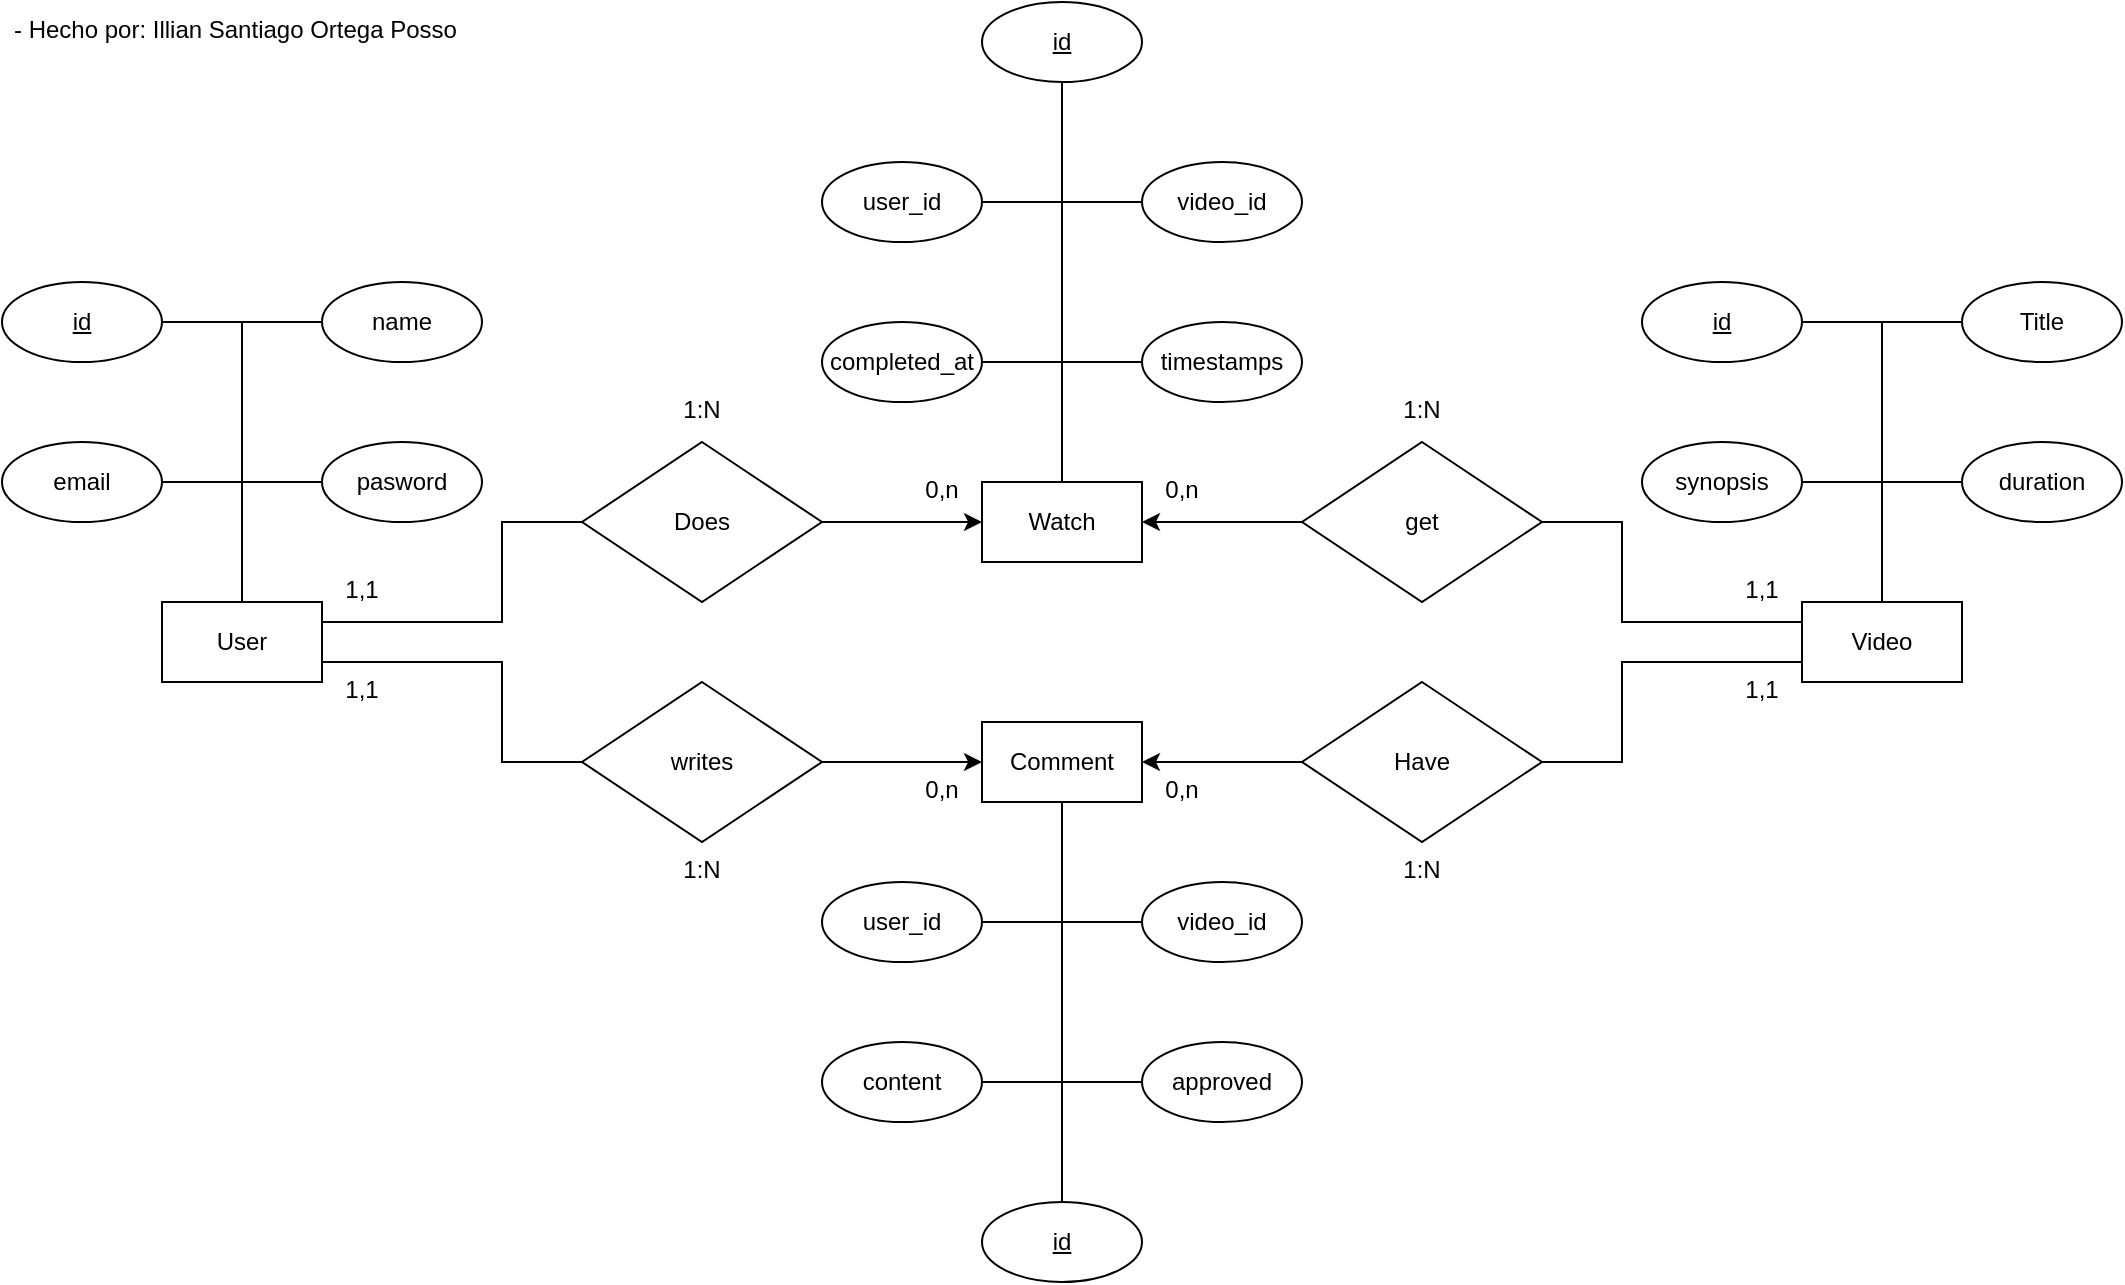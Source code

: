 <mxfile version="26.0.7" pages="2">
  <diagram name="Página-1" id="_RODmPlyJp-3UycC2ijV">
    <mxGraphModel dx="712" dy="279" grid="1" gridSize="10" guides="1" tooltips="1" connect="1" arrows="1" fold="1" page="1" pageScale="1" pageWidth="1169" pageHeight="827" math="0" shadow="0">
      <root>
        <mxCell id="0" />
        <mxCell id="1" parent="0" />
        <mxCell id="NZe3pGpmIBCSkbg1R9vZ-15" style="edgeStyle=orthogonalEdgeStyle;rounded=0;orthogonalLoop=1;jettySize=auto;html=1;entryX=1;entryY=0.5;entryDx=0;entryDy=0;endArrow=none;endFill=0;" parent="1" source="NZe3pGpmIBCSkbg1R9vZ-1" target="NZe3pGpmIBCSkbg1R9vZ-12" edge="1">
          <mxGeometry relative="1" as="geometry" />
        </mxCell>
        <mxCell id="hS6ivuc_pdptiDYRLIXN-13" style="edgeStyle=orthogonalEdgeStyle;rounded=0;orthogonalLoop=1;jettySize=auto;html=1;entryX=1;entryY=0.5;entryDx=0;entryDy=0;endArrow=none;startFill=0;exitX=0;exitY=0.75;exitDx=0;exitDy=0;" parent="1" source="NZe3pGpmIBCSkbg1R9vZ-1" target="hS6ivuc_pdptiDYRLIXN-12" edge="1">
          <mxGeometry relative="1" as="geometry">
            <Array as="points">
              <mxPoint x="810" y="330" />
              <mxPoint x="810" y="380" />
            </Array>
          </mxGeometry>
        </mxCell>
        <mxCell id="hS6ivuc_pdptiDYRLIXN-22" style="edgeStyle=orthogonalEdgeStyle;rounded=0;orthogonalLoop=1;jettySize=auto;html=1;exitX=0;exitY=0.25;exitDx=0;exitDy=0;entryX=1;entryY=0.5;entryDx=0;entryDy=0;endArrow=none;startFill=0;" parent="1" source="NZe3pGpmIBCSkbg1R9vZ-1" target="hS6ivuc_pdptiDYRLIXN-20" edge="1">
          <mxGeometry relative="1" as="geometry">
            <Array as="points">
              <mxPoint x="810" y="310" />
              <mxPoint x="810" y="260" />
            </Array>
          </mxGeometry>
        </mxCell>
        <mxCell id="NZe3pGpmIBCSkbg1R9vZ-1" value="Video" style="whiteSpace=wrap;html=1;align=center;" parent="1" vertex="1">
          <mxGeometry x="900" y="300" width="80" height="40" as="geometry" />
        </mxCell>
        <mxCell id="hS6ivuc_pdptiDYRLIXN-18" style="edgeStyle=orthogonalEdgeStyle;rounded=0;orthogonalLoop=1;jettySize=auto;html=1;entryX=0.5;entryY=0;entryDx=0;entryDy=0;endArrow=none;startFill=0;" parent="1" source="NZe3pGpmIBCSkbg1R9vZ-3" target="NZe3pGpmIBCSkbg1R9vZ-25" edge="1">
          <mxGeometry relative="1" as="geometry" />
        </mxCell>
        <mxCell id="NZe3pGpmIBCSkbg1R9vZ-3" value="Comment" style="whiteSpace=wrap;html=1;align=center;" parent="1" vertex="1">
          <mxGeometry x="490" y="360" width="80" height="40" as="geometry" />
        </mxCell>
        <mxCell id="NZe3pGpmIBCSkbg1R9vZ-41" style="edgeStyle=orthogonalEdgeStyle;rounded=0;orthogonalLoop=1;jettySize=auto;html=1;entryX=0.5;entryY=1;entryDx=0;entryDy=0;endArrow=none;endFill=0;" parent="1" source="NZe3pGpmIBCSkbg1R9vZ-4" target="NZe3pGpmIBCSkbg1R9vZ-34" edge="1">
          <mxGeometry relative="1" as="geometry" />
        </mxCell>
        <mxCell id="NZe3pGpmIBCSkbg1R9vZ-4" value="Watch" style="whiteSpace=wrap;html=1;align=center;" parent="1" vertex="1">
          <mxGeometry x="490" y="240" width="80" height="40" as="geometry" />
        </mxCell>
        <mxCell id="NZe3pGpmIBCSkbg1R9vZ-22" style="edgeStyle=orthogonalEdgeStyle;rounded=0;orthogonalLoop=1;jettySize=auto;html=1;entryX=1;entryY=0.5;entryDx=0;entryDy=0;endArrow=none;endFill=0;" parent="1" source="NZe3pGpmIBCSkbg1R9vZ-5" target="NZe3pGpmIBCSkbg1R9vZ-18" edge="1">
          <mxGeometry relative="1" as="geometry" />
        </mxCell>
        <mxCell id="hS6ivuc_pdptiDYRLIXN-17" style="edgeStyle=orthogonalEdgeStyle;rounded=0;orthogonalLoop=1;jettySize=auto;html=1;exitX=1;exitY=0.75;exitDx=0;exitDy=0;entryX=0;entryY=0.5;entryDx=0;entryDy=0;endArrow=none;startFill=0;" parent="1" source="NZe3pGpmIBCSkbg1R9vZ-5" target="hS6ivuc_pdptiDYRLIXN-15" edge="1">
          <mxGeometry relative="1" as="geometry">
            <Array as="points">
              <mxPoint x="250" y="330" />
              <mxPoint x="250" y="380" />
            </Array>
          </mxGeometry>
        </mxCell>
        <mxCell id="NZe3pGpmIBCSkbg1R9vZ-5" value="User" style="whiteSpace=wrap;html=1;align=center;" parent="1" vertex="1">
          <mxGeometry x="80" y="300" width="80" height="40" as="geometry" />
        </mxCell>
        <mxCell id="NZe3pGpmIBCSkbg1R9vZ-10" value="Title" style="ellipse;whiteSpace=wrap;html=1;align=center;" parent="1" vertex="1">
          <mxGeometry x="980" y="140" width="80" height="40" as="geometry" />
        </mxCell>
        <mxCell id="NZe3pGpmIBCSkbg1R9vZ-17" style="edgeStyle=orthogonalEdgeStyle;rounded=0;orthogonalLoop=1;jettySize=auto;html=1;endArrow=none;endFill=0;" parent="1" source="NZe3pGpmIBCSkbg1R9vZ-11" target="NZe3pGpmIBCSkbg1R9vZ-13" edge="1">
          <mxGeometry relative="1" as="geometry" />
        </mxCell>
        <mxCell id="NZe3pGpmIBCSkbg1R9vZ-11" value="synopsis" style="ellipse;whiteSpace=wrap;html=1;align=center;" parent="1" vertex="1">
          <mxGeometry x="820" y="220" width="80" height="40" as="geometry" />
        </mxCell>
        <mxCell id="NZe3pGpmIBCSkbg1R9vZ-16" style="edgeStyle=orthogonalEdgeStyle;rounded=0;orthogonalLoop=1;jettySize=auto;html=1;endArrow=none;endFill=0;" parent="1" source="NZe3pGpmIBCSkbg1R9vZ-12" target="NZe3pGpmIBCSkbg1R9vZ-10" edge="1">
          <mxGeometry relative="1" as="geometry" />
        </mxCell>
        <mxCell id="NZe3pGpmIBCSkbg1R9vZ-12" value="id" style="ellipse;whiteSpace=wrap;html=1;align=center;fontStyle=4;" parent="1" vertex="1">
          <mxGeometry x="820" y="140" width="80" height="40" as="geometry" />
        </mxCell>
        <mxCell id="NZe3pGpmIBCSkbg1R9vZ-13" value="duration" style="ellipse;whiteSpace=wrap;html=1;align=center;" parent="1" vertex="1">
          <mxGeometry x="980" y="220" width="80" height="40" as="geometry" />
        </mxCell>
        <mxCell id="NZe3pGpmIBCSkbg1R9vZ-23" style="edgeStyle=orthogonalEdgeStyle;rounded=0;orthogonalLoop=1;jettySize=auto;html=1;endArrow=none;endFill=0;" parent="1" source="NZe3pGpmIBCSkbg1R9vZ-18" target="NZe3pGpmIBCSkbg1R9vZ-19" edge="1">
          <mxGeometry relative="1" as="geometry" />
        </mxCell>
        <mxCell id="NZe3pGpmIBCSkbg1R9vZ-18" value="id" style="ellipse;whiteSpace=wrap;html=1;align=center;fontStyle=4;" parent="1" vertex="1">
          <mxGeometry y="140" width="80" height="40" as="geometry" />
        </mxCell>
        <mxCell id="NZe3pGpmIBCSkbg1R9vZ-19" value="name" style="ellipse;whiteSpace=wrap;html=1;align=center;" parent="1" vertex="1">
          <mxGeometry x="160" y="140" width="80" height="40" as="geometry" />
        </mxCell>
        <mxCell id="NZe3pGpmIBCSkbg1R9vZ-24" style="edgeStyle=orthogonalEdgeStyle;rounded=0;orthogonalLoop=1;jettySize=auto;html=1;entryX=0;entryY=0.5;entryDx=0;entryDy=0;endArrow=none;endFill=0;" parent="1" source="NZe3pGpmIBCSkbg1R9vZ-20" target="NZe3pGpmIBCSkbg1R9vZ-21" edge="1">
          <mxGeometry relative="1" as="geometry" />
        </mxCell>
        <mxCell id="NZe3pGpmIBCSkbg1R9vZ-20" value="email" style="ellipse;whiteSpace=wrap;html=1;align=center;" parent="1" vertex="1">
          <mxGeometry y="220" width="80" height="40" as="geometry" />
        </mxCell>
        <mxCell id="NZe3pGpmIBCSkbg1R9vZ-21" value="pasword" style="ellipse;whiteSpace=wrap;html=1;align=center;" parent="1" vertex="1">
          <mxGeometry x="160" y="220" width="80" height="40" as="geometry" />
        </mxCell>
        <mxCell id="NZe3pGpmIBCSkbg1R9vZ-25" value="id" style="ellipse;whiteSpace=wrap;html=1;align=center;fontStyle=4;" parent="1" vertex="1">
          <mxGeometry x="490" y="600" width="80" height="40" as="geometry" />
        </mxCell>
        <mxCell id="NZe3pGpmIBCSkbg1R9vZ-32" style="edgeStyle=orthogonalEdgeStyle;rounded=0;orthogonalLoop=1;jettySize=auto;html=1;endArrow=none;endFill=0;" parent="1" source="NZe3pGpmIBCSkbg1R9vZ-26" target="NZe3pGpmIBCSkbg1R9vZ-27" edge="1">
          <mxGeometry relative="1" as="geometry" />
        </mxCell>
        <mxCell id="NZe3pGpmIBCSkbg1R9vZ-26" value="user_id" style="ellipse;whiteSpace=wrap;html=1;align=center;" parent="1" vertex="1">
          <mxGeometry x="410" y="440" width="80" height="40" as="geometry" />
        </mxCell>
        <mxCell id="NZe3pGpmIBCSkbg1R9vZ-27" value="video_id" style="ellipse;whiteSpace=wrap;html=1;align=center;" parent="1" vertex="1">
          <mxGeometry x="570" y="440" width="80" height="40" as="geometry" />
        </mxCell>
        <mxCell id="NZe3pGpmIBCSkbg1R9vZ-33" style="edgeStyle=orthogonalEdgeStyle;rounded=0;orthogonalLoop=1;jettySize=auto;html=1;entryX=0;entryY=0.5;entryDx=0;entryDy=0;endArrow=none;endFill=0;" parent="1" source="NZe3pGpmIBCSkbg1R9vZ-28" target="NZe3pGpmIBCSkbg1R9vZ-29" edge="1">
          <mxGeometry relative="1" as="geometry" />
        </mxCell>
        <mxCell id="NZe3pGpmIBCSkbg1R9vZ-28" value="content" style="ellipse;whiteSpace=wrap;html=1;align=center;" parent="1" vertex="1">
          <mxGeometry x="410" y="520" width="80" height="40" as="geometry" />
        </mxCell>
        <mxCell id="NZe3pGpmIBCSkbg1R9vZ-29" value="approved" style="ellipse;whiteSpace=wrap;html=1;align=center;" parent="1" vertex="1">
          <mxGeometry x="570" y="520" width="80" height="40" as="geometry" />
        </mxCell>
        <mxCell id="NZe3pGpmIBCSkbg1R9vZ-34" value="id" style="ellipse;whiteSpace=wrap;html=1;align=center;fontStyle=4;" parent="1" vertex="1">
          <mxGeometry x="490" width="80" height="40" as="geometry" />
        </mxCell>
        <mxCell id="NZe3pGpmIBCSkbg1R9vZ-35" style="edgeStyle=orthogonalEdgeStyle;rounded=0;orthogonalLoop=1;jettySize=auto;html=1;endArrow=none;endFill=0;" parent="1" source="NZe3pGpmIBCSkbg1R9vZ-36" target="NZe3pGpmIBCSkbg1R9vZ-37" edge="1">
          <mxGeometry relative="1" as="geometry" />
        </mxCell>
        <mxCell id="NZe3pGpmIBCSkbg1R9vZ-36" value="user_id" style="ellipse;whiteSpace=wrap;html=1;align=center;" parent="1" vertex="1">
          <mxGeometry x="410" y="80" width="80" height="40" as="geometry" />
        </mxCell>
        <mxCell id="NZe3pGpmIBCSkbg1R9vZ-37" value="video_id" style="ellipse;whiteSpace=wrap;html=1;align=center;" parent="1" vertex="1">
          <mxGeometry x="570" y="80" width="80" height="40" as="geometry" />
        </mxCell>
        <mxCell id="NZe3pGpmIBCSkbg1R9vZ-40" style="edgeStyle=orthogonalEdgeStyle;rounded=0;orthogonalLoop=1;jettySize=auto;html=1;endArrow=none;endFill=0;" parent="1" source="NZe3pGpmIBCSkbg1R9vZ-38" target="NZe3pGpmIBCSkbg1R9vZ-39" edge="1">
          <mxGeometry relative="1" as="geometry" />
        </mxCell>
        <mxCell id="NZe3pGpmIBCSkbg1R9vZ-38" value="completed_at" style="ellipse;whiteSpace=wrap;html=1;align=center;" parent="1" vertex="1">
          <mxGeometry x="410" y="160" width="80" height="40" as="geometry" />
        </mxCell>
        <mxCell id="NZe3pGpmIBCSkbg1R9vZ-39" value="timestamps" style="ellipse;whiteSpace=wrap;html=1;align=center;" parent="1" vertex="1">
          <mxGeometry x="570" y="160" width="80" height="40" as="geometry" />
        </mxCell>
        <mxCell id="hS6ivuc_pdptiDYRLIXN-11" style="edgeStyle=orthogonalEdgeStyle;rounded=0;orthogonalLoop=1;jettySize=auto;html=1;entryX=0;entryY=0.5;entryDx=0;entryDy=0;" parent="1" source="hS6ivuc_pdptiDYRLIXN-9" target="NZe3pGpmIBCSkbg1R9vZ-4" edge="1">
          <mxGeometry relative="1" as="geometry" />
        </mxCell>
        <mxCell id="hS6ivuc_pdptiDYRLIXN-9" value="Does" style="shape=rhombus;perimeter=rhombusPerimeter;whiteSpace=wrap;html=1;align=center;" parent="1" vertex="1">
          <mxGeometry x="290" y="220" width="120" height="80" as="geometry" />
        </mxCell>
        <mxCell id="hS6ivuc_pdptiDYRLIXN-14" style="edgeStyle=orthogonalEdgeStyle;rounded=0;orthogonalLoop=1;jettySize=auto;html=1;entryX=1;entryY=0.5;entryDx=0;entryDy=0;" parent="1" source="hS6ivuc_pdptiDYRLIXN-12" target="NZe3pGpmIBCSkbg1R9vZ-3" edge="1">
          <mxGeometry relative="1" as="geometry">
            <mxPoint x="570" y="260" as="targetPoint" />
          </mxGeometry>
        </mxCell>
        <mxCell id="hS6ivuc_pdptiDYRLIXN-12" value="Have" style="shape=rhombus;perimeter=rhombusPerimeter;whiteSpace=wrap;html=1;align=center;" parent="1" vertex="1">
          <mxGeometry x="650" y="340" width="120" height="80" as="geometry" />
        </mxCell>
        <mxCell id="hS6ivuc_pdptiDYRLIXN-19" style="edgeStyle=orthogonalEdgeStyle;rounded=0;orthogonalLoop=1;jettySize=auto;html=1;entryX=0;entryY=0.5;entryDx=0;entryDy=0;" parent="1" source="hS6ivuc_pdptiDYRLIXN-15" target="NZe3pGpmIBCSkbg1R9vZ-3" edge="1">
          <mxGeometry relative="1" as="geometry" />
        </mxCell>
        <mxCell id="hS6ivuc_pdptiDYRLIXN-15" value="writes" style="shape=rhombus;perimeter=rhombusPerimeter;whiteSpace=wrap;html=1;align=center;" parent="1" vertex="1">
          <mxGeometry x="290" y="340" width="120" height="80" as="geometry" />
        </mxCell>
        <mxCell id="hS6ivuc_pdptiDYRLIXN-16" style="edgeStyle=orthogonalEdgeStyle;rounded=0;orthogonalLoop=1;jettySize=auto;html=1;exitX=1;exitY=0.25;exitDx=0;exitDy=0;entryX=0;entryY=0.5;entryDx=0;entryDy=0;endArrow=none;startFill=0;" parent="1" source="NZe3pGpmIBCSkbg1R9vZ-5" target="hS6ivuc_pdptiDYRLIXN-9" edge="1">
          <mxGeometry relative="1" as="geometry">
            <mxPoint x="270" y="340" as="targetPoint" />
            <Array as="points">
              <mxPoint x="250" y="310" />
              <mxPoint x="250" y="260" />
            </Array>
          </mxGeometry>
        </mxCell>
        <mxCell id="hS6ivuc_pdptiDYRLIXN-21" style="edgeStyle=orthogonalEdgeStyle;rounded=0;orthogonalLoop=1;jettySize=auto;html=1;" parent="1" source="hS6ivuc_pdptiDYRLIXN-20" target="NZe3pGpmIBCSkbg1R9vZ-4" edge="1">
          <mxGeometry relative="1" as="geometry" />
        </mxCell>
        <mxCell id="hS6ivuc_pdptiDYRLIXN-20" value="get" style="shape=rhombus;perimeter=rhombusPerimeter;whiteSpace=wrap;html=1;align=center;" parent="1" vertex="1">
          <mxGeometry x="650" y="220" width="120" height="80" as="geometry" />
        </mxCell>
        <mxCell id="rO474ZOs9r1TwtkXy-5N-3" value="- Hecho por: Illian Santiago Ortega Posso" style="text;strokeColor=none;fillColor=none;spacingLeft=4;spacingRight=4;overflow=hidden;rotatable=0;points=[[0,0.5],[1,0.5]];portConstraint=eastwest;fontSize=12;whiteSpace=wrap;html=1;align=left;" parent="1" vertex="1">
          <mxGeometry width="240" height="40" as="geometry" />
        </mxCell>
        <mxCell id="rO474ZOs9r1TwtkXy-5N-4" value="0,n" style="text;strokeColor=none;fillColor=none;spacingLeft=4;spacingRight=4;overflow=hidden;rotatable=0;points=[[0,0.5],[1,0.5]];portConstraint=eastwest;fontSize=12;whiteSpace=wrap;html=1;align=center;" parent="1" vertex="1">
          <mxGeometry x="450" y="230" width="40" height="30" as="geometry" />
        </mxCell>
        <mxCell id="rO474ZOs9r1TwtkXy-5N-5" value="1,1" style="text;strokeColor=none;fillColor=none;spacingLeft=4;spacingRight=4;overflow=hidden;rotatable=0;points=[[0,0.5],[1,0.5]];portConstraint=eastwest;fontSize=12;whiteSpace=wrap;html=1;align=center;" parent="1" vertex="1">
          <mxGeometry x="160" y="280" width="40" height="30" as="geometry" />
        </mxCell>
        <mxCell id="rO474ZOs9r1TwtkXy-5N-6" value="1:N" style="text;strokeColor=none;fillColor=none;spacingLeft=4;spacingRight=4;overflow=hidden;rotatable=0;points=[[0,0.5],[1,0.5]];portConstraint=eastwest;fontSize=12;whiteSpace=wrap;html=1;align=center;" parent="1" vertex="1">
          <mxGeometry x="330" y="190" width="40" height="30" as="geometry" />
        </mxCell>
        <mxCell id="rO474ZOs9r1TwtkXy-5N-7" value="1,1" style="text;strokeColor=none;fillColor=none;spacingLeft=4;spacingRight=4;overflow=hidden;rotatable=0;points=[[0,0.5],[1,0.5]];portConstraint=eastwest;fontSize=12;whiteSpace=wrap;html=1;align=center;" parent="1" vertex="1">
          <mxGeometry x="160" y="330" width="40" height="30" as="geometry" />
        </mxCell>
        <mxCell id="rO474ZOs9r1TwtkXy-5N-8" value="0,n" style="text;strokeColor=none;fillColor=none;spacingLeft=4;spacingRight=4;overflow=hidden;rotatable=0;points=[[0,0.5],[1,0.5]];portConstraint=eastwest;fontSize=12;whiteSpace=wrap;html=1;align=center;" parent="1" vertex="1">
          <mxGeometry x="450" y="380" width="40" height="30" as="geometry" />
        </mxCell>
        <mxCell id="rO474ZOs9r1TwtkXy-5N-9" value="1:N" style="text;strokeColor=none;fillColor=none;spacingLeft=4;spacingRight=4;overflow=hidden;rotatable=0;points=[[0,0.5],[1,0.5]];portConstraint=eastwest;fontSize=12;whiteSpace=wrap;html=1;align=center;" parent="1" vertex="1">
          <mxGeometry x="330" y="420" width="40" height="30" as="geometry" />
        </mxCell>
        <mxCell id="5tWJTwrDA3o9lswrMpXd-1" value="0,n" style="text;strokeColor=none;fillColor=none;spacingLeft=4;spacingRight=4;overflow=hidden;rotatable=0;points=[[0,0.5],[1,0.5]];portConstraint=eastwest;fontSize=12;whiteSpace=wrap;html=1;align=center;" parent="1" vertex="1">
          <mxGeometry x="570" y="380" width="40" height="30" as="geometry" />
        </mxCell>
        <mxCell id="5tWJTwrDA3o9lswrMpXd-2" value="0,n" style="text;strokeColor=none;fillColor=none;spacingLeft=4;spacingRight=4;overflow=hidden;rotatable=0;points=[[0,0.5],[1,0.5]];portConstraint=eastwest;fontSize=12;whiteSpace=wrap;html=1;align=center;" parent="1" vertex="1">
          <mxGeometry x="570" y="230" width="40" height="30" as="geometry" />
        </mxCell>
        <mxCell id="5tWJTwrDA3o9lswrMpXd-3" value="1,1" style="text;strokeColor=none;fillColor=none;spacingLeft=4;spacingRight=4;overflow=hidden;rotatable=0;points=[[0,0.5],[1,0.5]];portConstraint=eastwest;fontSize=12;whiteSpace=wrap;html=1;align=center;" parent="1" vertex="1">
          <mxGeometry x="860" y="280" width="40" height="30" as="geometry" />
        </mxCell>
        <mxCell id="5tWJTwrDA3o9lswrMpXd-4" value="1,1" style="text;strokeColor=none;fillColor=none;spacingLeft=4;spacingRight=4;overflow=hidden;rotatable=0;points=[[0,0.5],[1,0.5]];portConstraint=eastwest;fontSize=12;whiteSpace=wrap;html=1;align=center;" parent="1" vertex="1">
          <mxGeometry x="860" y="330" width="40" height="30" as="geometry" />
        </mxCell>
        <mxCell id="5tWJTwrDA3o9lswrMpXd-5" value="1:N" style="text;strokeColor=none;fillColor=none;spacingLeft=4;spacingRight=4;overflow=hidden;rotatable=0;points=[[0,0.5],[1,0.5]];portConstraint=eastwest;fontSize=12;whiteSpace=wrap;html=1;align=center;" parent="1" vertex="1">
          <mxGeometry x="690" y="420" width="40" height="30" as="geometry" />
        </mxCell>
        <mxCell id="5tWJTwrDA3o9lswrMpXd-6" value="1:N" style="text;strokeColor=none;fillColor=none;spacingLeft=4;spacingRight=4;overflow=hidden;rotatable=0;points=[[0,0.5],[1,0.5]];portConstraint=eastwest;fontSize=12;whiteSpace=wrap;html=1;align=center;" parent="1" vertex="1">
          <mxGeometry x="690" y="190" width="40" height="30" as="geometry" />
        </mxCell>
      </root>
    </mxGraphModel>
  </diagram>
  <diagram id="in6VYnh6T7tICGkf7cCr" name="Página-2">
    <mxGraphModel dx="712" dy="279" grid="1" gridSize="10" guides="1" tooltips="1" connect="1" arrows="1" fold="1" page="1" pageScale="1" pageWidth="1169" pageHeight="827" math="0" shadow="0">
      <root>
        <mxCell id="0" />
        <mxCell id="1" parent="0" />
        <mxCell id="eQjf6e2xb0UhZzwjhTvA-3" style="edgeStyle=orthogonalEdgeStyle;rounded=0;orthogonalLoop=1;jettySize=auto;html=1;entryX=0.5;entryY=0;entryDx=0;entryDy=0;endArrow=none;startFill=0;" parent="1" source="MrVsbvv7z7nyn0YE6VYm-3" target="MrVsbvv7z7nyn0YE6VYm-27" edge="1">
          <mxGeometry relative="1" as="geometry" />
        </mxCell>
        <mxCell id="eQjf6e2xb0UhZzwjhTvA-4" style="edgeStyle=orthogonalEdgeStyle;rounded=0;orthogonalLoop=1;jettySize=auto;html=1;entryX=1;entryY=0.5;entryDx=0;entryDy=0;endArrow=none;startFill=0;" parent="1" source="MrVsbvv7z7nyn0YE6VYm-3" target="MrVsbvv7z7nyn0YE6VYm-47" edge="1">
          <mxGeometry relative="1" as="geometry" />
        </mxCell>
        <mxCell id="MrVsbvv7z7nyn0YE6VYm-3" value="Talk" style="whiteSpace=wrap;html=1;align=center;" parent="1" vertex="1">
          <mxGeometry x="740" y="600" width="80" height="40" as="geometry" />
        </mxCell>
        <mxCell id="MrVsbvv7z7nyn0YE6VYm-4" style="edgeStyle=orthogonalEdgeStyle;rounded=0;orthogonalLoop=1;jettySize=auto;html=1;entryX=1;entryY=0.5;entryDx=0;entryDy=0;endArrow=none;endFill=0;" parent="1" source="MrVsbvv7z7nyn0YE6VYm-7" target="MrVsbvv7z7nyn0YE6VYm-32" edge="1">
          <mxGeometry relative="1" as="geometry" />
        </mxCell>
        <mxCell id="MrVsbvv7z7nyn0YE6VYm-5" style="edgeStyle=orthogonalEdgeStyle;rounded=0;orthogonalLoop=1;jettySize=auto;html=1;entryX=1;entryY=0.5;entryDx=0;entryDy=0;endArrow=none;startFill=0;" parent="1" source="MrVsbvv7z7nyn0YE6VYm-7" target="MrVsbvv7z7nyn0YE6VYm-43" edge="1">
          <mxGeometry relative="1" as="geometry" />
        </mxCell>
        <mxCell id="eQjf6e2xb0UhZzwjhTvA-5" style="edgeStyle=orthogonalEdgeStyle;rounded=0;orthogonalLoop=1;jettySize=auto;html=1;entryX=0.5;entryY=0;entryDx=0;entryDy=0;endArrow=none;startFill=0;" parent="1" source="MrVsbvv7z7nyn0YE6VYm-7" target="MrVsbvv7z7nyn0YE6VYm-45" edge="1">
          <mxGeometry relative="1" as="geometry" />
        </mxCell>
        <mxCell id="MrVsbvv7z7nyn0YE6VYm-7" value="Speaker" style="whiteSpace=wrap;html=1;align=center;" parent="1" vertex="1">
          <mxGeometry x="960" y="420" width="80" height="40" as="geometry" />
        </mxCell>
        <mxCell id="MrVsbvv7z7nyn0YE6VYm-8" style="edgeStyle=orthogonalEdgeStyle;rounded=0;orthogonalLoop=1;jettySize=auto;html=1;entryX=0.5;entryY=1;entryDx=0;entryDy=0;endArrow=none;endFill=0;" parent="1" source="MrVsbvv7z7nyn0YE6VYm-9" target="MrVsbvv7z7nyn0YE6VYm-10" edge="1">
          <mxGeometry relative="1" as="geometry" />
        </mxCell>
        <mxCell id="eQjf6e2xb0UhZzwjhTvA-1" style="edgeStyle=orthogonalEdgeStyle;rounded=0;orthogonalLoop=1;jettySize=auto;html=1;entryX=1;entryY=0.5;entryDx=0;entryDy=0;endArrow=none;startFill=0;" parent="1" source="MrVsbvv7z7nyn0YE6VYm-9" target="MrVsbvv7z7nyn0YE6VYm-41" edge="1">
          <mxGeometry relative="1" as="geometry" />
        </mxCell>
        <mxCell id="MrVsbvv7z7nyn0YE6VYm-9" value="Conference" style="whiteSpace=wrap;html=1;align=center;" parent="1" vertex="1">
          <mxGeometry x="520" y="420" width="80" height="40" as="geometry" />
        </mxCell>
        <mxCell id="MrVsbvv7z7nyn0YE6VYm-10" value="id" style="ellipse;whiteSpace=wrap;html=1;align=center;fontStyle=4;" parent="1" vertex="1">
          <mxGeometry x="520" y="180" width="80" height="40" as="geometry" />
        </mxCell>
        <mxCell id="MrVsbvv7z7nyn0YE6VYm-11" style="edgeStyle=orthogonalEdgeStyle;rounded=0;orthogonalLoop=1;jettySize=auto;html=1;entryX=0.5;entryY=1;entryDx=0;entryDy=0;endArrow=none;startFill=0;" parent="1" source="MrVsbvv7z7nyn0YE6VYm-12" target="MrVsbvv7z7nyn0YE6VYm-40" edge="1">
          <mxGeometry relative="1" as="geometry" />
        </mxCell>
        <mxCell id="MrVsbvv7z7nyn0YE6VYm-12" value="Venue" style="shape=ext;margin=3;double=1;whiteSpace=wrap;html=1;align=center;" parent="1" vertex="1">
          <mxGeometry x="80" y="420" width="80" height="40" as="geometry" />
        </mxCell>
        <mxCell id="MrVsbvv7z7nyn0YE6VYm-13" style="edgeStyle=orthogonalEdgeStyle;rounded=0;orthogonalLoop=1;jettySize=auto;html=1;entryX=0;entryY=0.5;entryDx=0;entryDy=0;endArrow=none;endFill=0;" parent="1" source="MrVsbvv7z7nyn0YE6VYm-14" target="MrVsbvv7z7nyn0YE6VYm-15" edge="1">
          <mxGeometry relative="1" as="geometry" />
        </mxCell>
        <mxCell id="MrVsbvv7z7nyn0YE6VYm-14" value="name" style="ellipse;whiteSpace=wrap;html=1;align=center;" parent="1" vertex="1">
          <mxGeometry x="440" y="260" width="80" height="40" as="geometry" />
        </mxCell>
        <mxCell id="MrVsbvv7z7nyn0YE6VYm-15" value="city" style="ellipse;whiteSpace=wrap;html=1;align=center;" parent="1" vertex="1">
          <mxGeometry x="600" y="260" width="80" height="40" as="geometry" />
        </mxCell>
        <mxCell id="MrVsbvv7z7nyn0YE6VYm-16" style="edgeStyle=orthogonalEdgeStyle;rounded=0;orthogonalLoop=1;jettySize=auto;html=1;entryX=0;entryY=0.5;entryDx=0;entryDy=0;endArrow=none;endFill=0;" parent="1" source="MrVsbvv7z7nyn0YE6VYm-17" target="MrVsbvv7z7nyn0YE6VYm-18" edge="1">
          <mxGeometry relative="1" as="geometry" />
        </mxCell>
        <mxCell id="MrVsbvv7z7nyn0YE6VYm-17" value="country" style="ellipse;whiteSpace=wrap;html=1;align=center;" parent="1" vertex="1">
          <mxGeometry x="440" y="340" width="80" height="40" as="geometry" />
        </mxCell>
        <mxCell id="MrVsbvv7z7nyn0YE6VYm-18" value="cod_postal" style="ellipse;whiteSpace=wrap;html=1;align=center;" parent="1" vertex="1">
          <mxGeometry x="600" y="340" width="80" height="40" as="geometry" />
        </mxCell>
        <mxCell id="MrVsbvv7z7nyn0YE6VYm-19" style="edgeStyle=orthogonalEdgeStyle;rounded=0;orthogonalLoop=1;jettySize=auto;html=1;entryX=0;entryY=0.5;entryDx=0;entryDy=0;endArrow=none;endFill=0;" parent="1" source="MrVsbvv7z7nyn0YE6VYm-20" target="MrVsbvv7z7nyn0YE6VYm-21" edge="1">
          <mxGeometry relative="1" as="geometry" />
        </mxCell>
        <mxCell id="MrVsbvv7z7nyn0YE6VYm-20" value="name" style="ellipse;whiteSpace=wrap;html=1;align=center;" parent="1" vertex="1">
          <mxGeometry y="260" width="80" height="40" as="geometry" />
        </mxCell>
        <mxCell id="MrVsbvv7z7nyn0YE6VYm-21" value="description" style="ellipse;whiteSpace=wrap;html=1;align=center;" parent="1" vertex="1">
          <mxGeometry x="160" y="260" width="80" height="40" as="geometry" />
        </mxCell>
        <mxCell id="MrVsbvv7z7nyn0YE6VYm-22" style="edgeStyle=orthogonalEdgeStyle;rounded=0;orthogonalLoop=1;jettySize=auto;html=1;entryX=0;entryY=0.5;entryDx=0;entryDy=0;endArrow=none;endFill=0;" parent="1" source="MrVsbvv7z7nyn0YE6VYm-23" target="MrVsbvv7z7nyn0YE6VYm-24" edge="1">
          <mxGeometry relative="1" as="geometry" />
        </mxCell>
        <mxCell id="MrVsbvv7z7nyn0YE6VYm-23" value="start_date" style="ellipse;whiteSpace=wrap;html=1;align=center;" parent="1" vertex="1">
          <mxGeometry y="340" width="80" height="40" as="geometry" />
        </mxCell>
        <mxCell id="MrVsbvv7z7nyn0YE6VYm-24" value="end_date" style="ellipse;whiteSpace=wrap;html=1;align=center;" parent="1" vertex="1">
          <mxGeometry x="160" y="340" width="80" height="40" as="geometry" />
        </mxCell>
        <mxCell id="MrVsbvv7z7nyn0YE6VYm-27" value="id" style="ellipse;whiteSpace=wrap;html=1;align=center;fontStyle=4;" parent="1" vertex="1">
          <mxGeometry x="740" y="760" width="80" height="40" as="geometry" />
        </mxCell>
        <mxCell id="MrVsbvv7z7nyn0YE6VYm-28" style="edgeStyle=orthogonalEdgeStyle;rounded=0;orthogonalLoop=1;jettySize=auto;html=1;entryX=0;entryY=0.5;entryDx=0;entryDy=0;endArrow=none;endFill=0;" parent="1" source="MrVsbvv7z7nyn0YE6VYm-29" target="MrVsbvv7z7nyn0YE6VYm-30" edge="1">
          <mxGeometry relative="1" as="geometry" />
        </mxCell>
        <mxCell id="MrVsbvv7z7nyn0YE6VYm-29" value="title" style="ellipse;whiteSpace=wrap;html=1;align=center;" parent="1" vertex="1">
          <mxGeometry x="660" y="680" width="80" height="40" as="geometry" />
        </mxCell>
        <mxCell id="MrVsbvv7z7nyn0YE6VYm-30" value="description" style="ellipse;whiteSpace=wrap;html=1;align=center;" parent="1" vertex="1">
          <mxGeometry x="820" y="680" width="80" height="40" as="geometry" />
        </mxCell>
        <mxCell id="MrVsbvv7z7nyn0YE6VYm-31" style="edgeStyle=orthogonalEdgeStyle;rounded=0;orthogonalLoop=1;jettySize=auto;html=1;entryX=0;entryY=0.5;entryDx=0;entryDy=0;endArrow=none;endFill=0;" parent="1" source="MrVsbvv7z7nyn0YE6VYm-32" target="MrVsbvv7z7nyn0YE6VYm-33" edge="1">
          <mxGeometry relative="1" as="geometry" />
        </mxCell>
        <mxCell id="MrVsbvv7z7nyn0YE6VYm-32" value="id" style="ellipse;whiteSpace=wrap;html=1;align=center;fontStyle=4;" parent="1" vertex="1">
          <mxGeometry x="880" y="180" width="80" height="40" as="geometry" />
        </mxCell>
        <mxCell id="MrVsbvv7z7nyn0YE6VYm-33" value="name" style="ellipse;whiteSpace=wrap;html=1;align=center;" parent="1" vertex="1">
          <mxGeometry x="1040" y="180" width="80" height="40" as="geometry" />
        </mxCell>
        <mxCell id="MrVsbvv7z7nyn0YE6VYm-34" style="edgeStyle=orthogonalEdgeStyle;rounded=0;orthogonalLoop=1;jettySize=auto;html=1;entryX=0;entryY=0.5;entryDx=0;entryDy=0;endArrow=none;endFill=0;" parent="1" source="MrVsbvv7z7nyn0YE6VYm-35" target="MrVsbvv7z7nyn0YE6VYm-39" edge="1">
          <mxGeometry relative="1" as="geometry" />
        </mxCell>
        <mxCell id="MrVsbvv7z7nyn0YE6VYm-35" value="email" style="ellipse;whiteSpace=wrap;html=1;align=center;" parent="1" vertex="1">
          <mxGeometry x="880" y="260" width="80" height="40" as="geometry" />
        </mxCell>
        <mxCell id="MrVsbvv7z7nyn0YE6VYm-36" style="edgeStyle=orthogonalEdgeStyle;rounded=0;orthogonalLoop=1;jettySize=auto;html=1;entryX=0;entryY=0.5;entryDx=0;entryDy=0;endArrow=none;endFill=0;" parent="1" source="MrVsbvv7z7nyn0YE6VYm-37" target="MrVsbvv7z7nyn0YE6VYm-38" edge="1">
          <mxGeometry relative="1" as="geometry" />
        </mxCell>
        <mxCell id="MrVsbvv7z7nyn0YE6VYm-37" value="biography" style="ellipse;whiteSpace=wrap;html=1;align=center;" parent="1" vertex="1">
          <mxGeometry x="880" y="340" width="80" height="40" as="geometry" />
        </mxCell>
        <mxCell id="MrVsbvv7z7nyn0YE6VYm-38" value="twitter" style="ellipse;whiteSpace=wrap;html=1;align=center;" parent="1" vertex="1">
          <mxGeometry x="1040" y="340" width="80" height="40" as="geometry" />
        </mxCell>
        <mxCell id="MrVsbvv7z7nyn0YE6VYm-39" value="password" style="ellipse;whiteSpace=wrap;html=1;align=center;" parent="1" vertex="1">
          <mxGeometry x="1040" y="260" width="80" height="40" as="geometry" />
        </mxCell>
        <mxCell id="MrVsbvv7z7nyn0YE6VYm-40" value="&lt;span style=&quot;border-bottom: 1px dotted&quot;&gt;id&lt;/span&gt;" style="ellipse;whiteSpace=wrap;html=1;align=center;" parent="1" vertex="1">
          <mxGeometry x="80" y="120" width="80" height="40" as="geometry" />
        </mxCell>
        <mxCell id="eQjf6e2xb0UhZzwjhTvA-7" style="edgeStyle=orthogonalEdgeStyle;rounded=0;orthogonalLoop=1;jettySize=auto;html=1;entryX=1;entryY=0.5;entryDx=0;entryDy=0;" parent="1" source="MrVsbvv7z7nyn0YE6VYm-41" target="MrVsbvv7z7nyn0YE6VYm-12" edge="1">
          <mxGeometry relative="1" as="geometry" />
        </mxCell>
        <mxCell id="MrVsbvv7z7nyn0YE6VYm-41" value="Have" style="shape=rhombus;double=1;perimeter=rhombusPerimeter;whiteSpace=wrap;html=1;align=center;" parent="1" vertex="1">
          <mxGeometry x="280" y="400" width="120" height="80" as="geometry" />
        </mxCell>
        <mxCell id="MrVsbvv7z7nyn0YE6VYm-42" style="edgeStyle=orthogonalEdgeStyle;rounded=0;orthogonalLoop=1;jettySize=auto;html=1;" parent="1" source="MrVsbvv7z7nyn0YE6VYm-43" target="MrVsbvv7z7nyn0YE6VYm-9" edge="1">
          <mxGeometry relative="1" as="geometry" />
        </mxCell>
        <mxCell id="MrVsbvv7z7nyn0YE6VYm-43" value="Participate" style="shape=rhombus;perimeter=rhombusPerimeter;whiteSpace=wrap;html=1;align=center;" parent="1" vertex="1">
          <mxGeometry x="720" y="400" width="120" height="80" as="geometry" />
        </mxCell>
        <mxCell id="eQjf6e2xb0UhZzwjhTvA-6" style="edgeStyle=orthogonalEdgeStyle;rounded=0;orthogonalLoop=1;jettySize=auto;html=1;entryX=1;entryY=0.5;entryDx=0;entryDy=0;" parent="1" source="MrVsbvv7z7nyn0YE6VYm-45" target="MrVsbvv7z7nyn0YE6VYm-3" edge="1">
          <mxGeometry relative="1" as="geometry" />
        </mxCell>
        <mxCell id="MrVsbvv7z7nyn0YE6VYm-45" value="Impart" style="shape=rhombus;perimeter=rhombusPerimeter;whiteSpace=wrap;html=1;align=center;" parent="1" vertex="1">
          <mxGeometry x="940" y="580" width="120" height="80" as="geometry" />
        </mxCell>
        <mxCell id="MrVsbvv7z7nyn0YE6VYm-46" style="edgeStyle=orthogonalEdgeStyle;rounded=0;orthogonalLoop=1;jettySize=auto;html=1;entryX=0.5;entryY=1;entryDx=0;entryDy=0;" parent="1" source="MrVsbvv7z7nyn0YE6VYm-47" target="MrVsbvv7z7nyn0YE6VYm-9" edge="1">
          <mxGeometry relative="1" as="geometry" />
        </mxCell>
        <mxCell id="MrVsbvv7z7nyn0YE6VYm-47" value="In" style="shape=rhombus;perimeter=rhombusPerimeter;whiteSpace=wrap;html=1;align=center;" parent="1" vertex="1">
          <mxGeometry x="500" y="580" width="120" height="80" as="geometry" />
        </mxCell>
        <mxCell id="KBd_AIRCL0SxUD7mXiaL-1" value="- Hecho por: Illian Santiago Ortega Posso" style="text;strokeColor=none;fillColor=none;spacingLeft=4;spacingRight=4;overflow=hidden;rotatable=0;points=[[0,0.5],[1,0.5]];portConstraint=eastwest;fontSize=12;whiteSpace=wrap;html=1;align=left;" parent="1" vertex="1">
          <mxGeometry width="240" height="40" as="geometry" />
        </mxCell>
        <mxCell id="0eX2X0Dro__n2ullxCeJ-1" value="1,n" style="text;strokeColor=none;fillColor=none;spacingLeft=4;spacingRight=4;overflow=hidden;rotatable=0;points=[[0,0.5],[1,0.5]];portConstraint=eastwest;fontSize=12;whiteSpace=wrap;html=1;align=center;" parent="1" vertex="1">
          <mxGeometry x="160" y="410" width="40" height="30" as="geometry" />
        </mxCell>
        <mxCell id="0eX2X0Dro__n2ullxCeJ-2" value="1,1" style="text;strokeColor=none;fillColor=none;spacingLeft=4;spacingRight=4;overflow=hidden;rotatable=0;points=[[0,0.5],[1,0.5]];portConstraint=eastwest;fontSize=12;whiteSpace=wrap;html=1;align=center;" parent="1" vertex="1">
          <mxGeometry x="480" y="410" width="40" height="30" as="geometry" />
        </mxCell>
        <mxCell id="0eX2X0Dro__n2ullxCeJ-3" value="1:N" style="text;strokeColor=none;fillColor=none;spacingLeft=4;spacingRight=4;overflow=hidden;rotatable=0;points=[[0,0.5],[1,0.5]];portConstraint=eastwest;fontSize=12;whiteSpace=wrap;html=1;align=center;" parent="1" vertex="1">
          <mxGeometry x="320" y="370" width="40" height="30" as="geometry" />
        </mxCell>
        <mxCell id="0eX2X0Dro__n2ullxCeJ-4" value="1,1" style="text;strokeColor=none;fillColor=none;spacingLeft=4;spacingRight=4;overflow=hidden;rotatable=0;points=[[0,0.5],[1,0.5]];portConstraint=eastwest;fontSize=12;whiteSpace=wrap;html=1;align=center;" parent="1" vertex="1">
          <mxGeometry x="520" y="460" width="40" height="30" as="geometry" />
        </mxCell>
        <mxCell id="0eX2X0Dro__n2ullxCeJ-5" value="1,n" style="text;strokeColor=none;fillColor=none;spacingLeft=4;spacingRight=4;overflow=hidden;rotatable=0;points=[[0,0.5],[1,0.5]];portConstraint=eastwest;fontSize=12;whiteSpace=wrap;html=1;align=center;" parent="1" vertex="1">
          <mxGeometry x="700" y="620" width="40" height="30" as="geometry" />
        </mxCell>
        <mxCell id="0eX2X0Dro__n2ullxCeJ-6" value="1:N" style="text;strokeColor=none;fillColor=none;spacingLeft=4;spacingRight=4;overflow=hidden;rotatable=0;points=[[0,0.5],[1,0.5]];portConstraint=eastwest;fontSize=12;whiteSpace=wrap;html=1;align=center;" parent="1" vertex="1">
          <mxGeometry x="460" y="605" width="40" height="30" as="geometry" />
        </mxCell>
        <mxCell id="0eX2X0Dro__n2ullxCeJ-7" value="1,n" style="text;strokeColor=none;fillColor=none;spacingLeft=4;spacingRight=4;overflow=hidden;rotatable=0;points=[[0,0.5],[1,0.5]];portConstraint=eastwest;fontSize=12;whiteSpace=wrap;html=1;align=center;" parent="1" vertex="1">
          <mxGeometry x="820" y="620" width="40" height="30" as="geometry" />
        </mxCell>
        <mxCell id="0eX2X0Dro__n2ullxCeJ-8" value="1,1" style="text;strokeColor=none;fillColor=none;spacingLeft=4;spacingRight=4;overflow=hidden;rotatable=0;points=[[0,0.5],[1,0.5]];portConstraint=eastwest;fontSize=12;whiteSpace=wrap;html=1;align=center;" parent="1" vertex="1">
          <mxGeometry x="1000" y="460" width="40" height="30" as="geometry" />
        </mxCell>
        <mxCell id="0eX2X0Dro__n2ullxCeJ-9" value="1,1" style="text;strokeColor=none;fillColor=none;spacingLeft=4;spacingRight=4;overflow=hidden;rotatable=0;points=[[0,0.5],[1,0.5]];portConstraint=eastwest;fontSize=12;whiteSpace=wrap;html=1;align=center;" parent="1" vertex="1">
          <mxGeometry x="1060" y="605" width="40" height="30" as="geometry" />
        </mxCell>
        <mxCell id="0eX2X0Dro__n2ullxCeJ-10" value="1,n" style="text;strokeColor=none;fillColor=none;spacingLeft=4;spacingRight=4;overflow=hidden;rotatable=0;points=[[0,0.5],[1,0.5]];portConstraint=eastwest;fontSize=12;whiteSpace=wrap;html=1;align=center;" parent="1" vertex="1">
          <mxGeometry x="600" y="410" width="40" height="30" as="geometry" />
        </mxCell>
        <mxCell id="0eX2X0Dro__n2ullxCeJ-11" value="1,n" style="text;strokeColor=none;fillColor=none;spacingLeft=4;spacingRight=4;overflow=hidden;rotatable=0;points=[[0,0.5],[1,0.5]];portConstraint=eastwest;fontSize=12;whiteSpace=wrap;html=1;align=center;" parent="1" vertex="1">
          <mxGeometry x="920" y="410" width="40" height="30" as="geometry" />
        </mxCell>
        <mxCell id="0eX2X0Dro__n2ullxCeJ-12" value="N:M" style="text;strokeColor=none;fillColor=none;spacingLeft=4;spacingRight=4;overflow=hidden;rotatable=0;points=[[0,0.5],[1,0.5]];portConstraint=eastwest;fontSize=12;whiteSpace=wrap;html=1;align=center;" parent="1" vertex="1">
          <mxGeometry x="760" y="370" width="40" height="30" as="geometry" />
        </mxCell>
        <mxCell id="awRxCFwF8sM6Gznh5N4--3" style="edgeStyle=orthogonalEdgeStyle;rounded=0;orthogonalLoop=1;jettySize=auto;html=1;entryX=1;entryY=0.5;entryDx=0;entryDy=0;endArrow=none;startFill=0;" edge="1" parent="1" source="awRxCFwF8sM6Gznh5N4--1" target="awRxCFwF8sM6Gznh5N4--2">
          <mxGeometry relative="1" as="geometry" />
        </mxCell>
        <mxCell id="awRxCFwF8sM6Gznh5N4--1" value="region" style="ellipse;whiteSpace=wrap;html=1;align=center;" vertex="1" parent="1">
          <mxGeometry x="160" y="180" width="80" height="40" as="geometry" />
        </mxCell>
        <mxCell id="awRxCFwF8sM6Gznh5N4--2" value="status" style="ellipse;whiteSpace=wrap;html=1;align=center;" vertex="1" parent="1">
          <mxGeometry y="180" width="80" height="40" as="geometry" />
        </mxCell>
      </root>
    </mxGraphModel>
  </diagram>
</mxfile>
